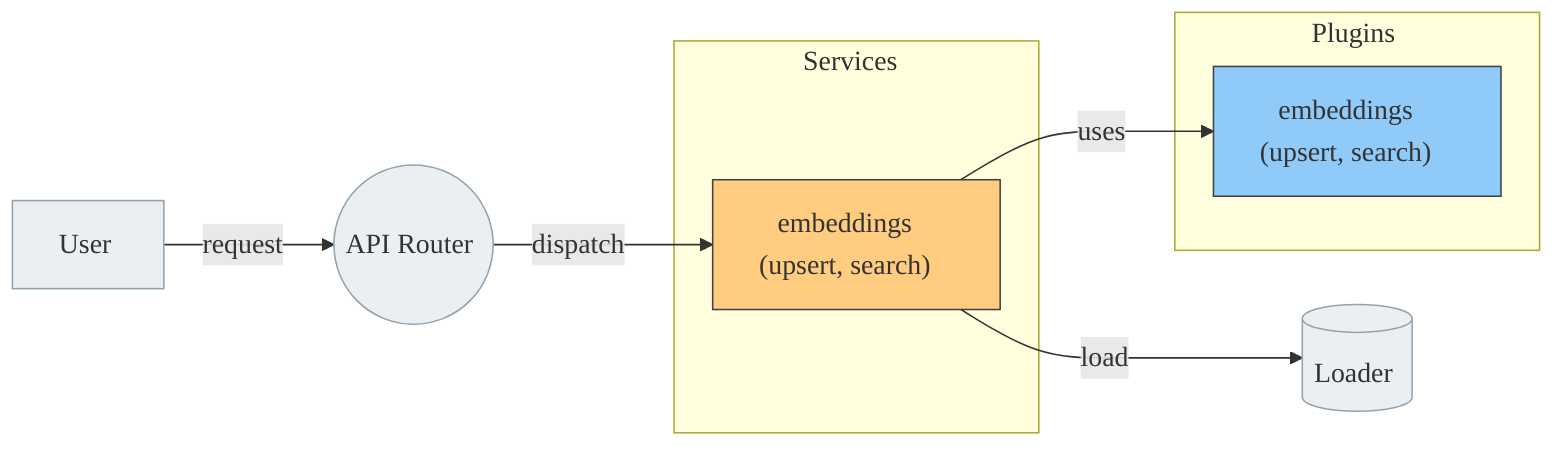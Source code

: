 %%{init: {'themeVariables': { 'fontFamily': 'Segoe UI, Arial, sans-serif', 'fontSize': '18px' } } }%%
flowchart LR
classDef PL fill:#90CAF9,stroke:#424242,stroke-width:1px
classDef SV fill:#FFCC80,stroke:#424242,stroke-width:1px
classDef DEC fill:#ECEFF1,stroke:#90A4AE,stroke-width:1px
U[User]
R((API Router))
L[(Loader)]
class U,R,L DEC
subgraph Plugins
P_embeddings["embeddings\n(upsert, search)"]:::PL
end
subgraph Services
S_embeddings["embeddings\n(upsert, search)"]:::SV
end
U -- request --> R
R -- dispatch --> S_embeddings
S_embeddings -- load --> L
S_embeddings -- uses --> P_embeddings